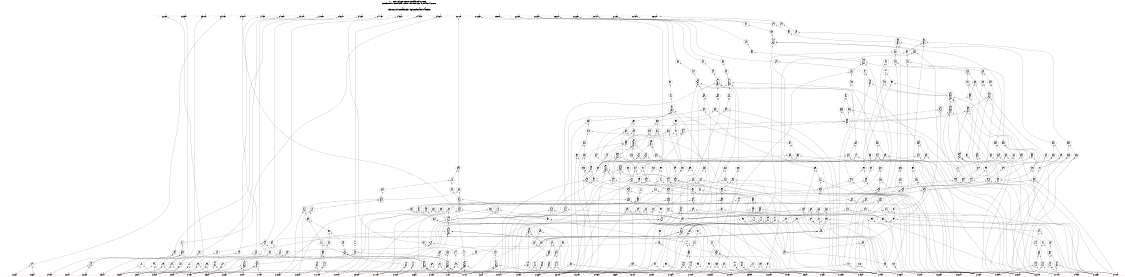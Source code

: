 # Network structure generated by ABC

digraph network {
size = "7.5,10";
center = true;
edge [dir = back];

{
  node [shape = plaintext];
  edge [style = invis];
  LevelTitle1 [label=""];
  LevelTitle2 [label=""];
  Level24 [label = ""];
  Level23 [label = ""];
  Level22 [label = ""];
  Level21 [label = ""];
  Level20 [label = ""];
  Level19 [label = ""];
  Level18 [label = ""];
  Level17 [label = ""];
  Level16 [label = ""];
  Level15 [label = ""];
  Level14 [label = ""];
  Level13 [label = ""];
  Level12 [label = ""];
  Level11 [label = ""];
  Level10 [label = ""];
  Level9 [label = ""];
  Level8 [label = ""];
  Level7 [label = ""];
  Level6 [label = ""];
  Level5 [label = ""];
  Level4 [label = ""];
  Level3 [label = ""];
  Level2 [label = ""];
  Level1 [label = ""];
  Level0 [label = ""];
  LevelTitle1 ->  LevelTitle2 ->  Level24 ->  Level23 ->  Level22 ->  Level21 ->  Level20 ->  Level19 ->  Level18 ->  Level17 ->  Level16 ->  Level15 ->  Level14 ->  Level13 ->  Level12 ->  Level11 ->  Level10 ->  Level9 ->  Level8 ->  Level7 ->  Level6 ->  Level5 ->  Level4 ->  Level3 ->  Level2 ->  Level1 ->  Level0;
}

{
  rank = same;
  LevelTitle1;
  title1 [shape=plaintext,
          fontsize=20,
          fontname = "Times-Roman",
          label="Network structure visualized by ABC\nBenchmark \"c880.blif\". Time was Thu Oct  8 20:46:04 2020. "
         ];
}

{
  rank = same;
  LevelTitle2;
  title2 [shape=plaintext,
          fontsize=18,
          fontname = "Times-Roman",
          label="The network contains 357 logic nodes and 0 latches.\n"
         ];
}

{
  rank = same;
  Level24;
  Node61 [label = "G388gat", shape = invtriangle, color = coral, fillcolor = coral];
  Node62 [label = "G389gat", shape = invtriangle, color = coral, fillcolor = coral];
  Node63 [label = "G390gat", shape = invtriangle, color = coral, fillcolor = coral];
  Node64 [label = "G391gat", shape = invtriangle, color = coral, fillcolor = coral];
  Node65 [label = "G418gat", shape = invtriangle, color = coral, fillcolor = coral];
  Node66 [label = "G419gat", shape = invtriangle, color = coral, fillcolor = coral];
  Node67 [label = "G420gat", shape = invtriangle, color = coral, fillcolor = coral];
  Node68 [label = "G421gat", shape = invtriangle, color = coral, fillcolor = coral];
  Node69 [label = "G422gat", shape = invtriangle, color = coral, fillcolor = coral];
  Node70 [label = "G423gat", shape = invtriangle, color = coral, fillcolor = coral];
  Node71 [label = "G446gat", shape = invtriangle, color = coral, fillcolor = coral];
  Node72 [label = "G447gat", shape = invtriangle, color = coral, fillcolor = coral];
  Node73 [label = "G448gat", shape = invtriangle, color = coral, fillcolor = coral];
  Node74 [label = "G449gat", shape = invtriangle, color = coral, fillcolor = coral];
  Node75 [label = "G450gat", shape = invtriangle, color = coral, fillcolor = coral];
  Node76 [label = "G767gat", shape = invtriangle, color = coral, fillcolor = coral];
  Node77 [label = "G768gat", shape = invtriangle, color = coral, fillcolor = coral];
  Node78 [label = "G850gat", shape = invtriangle, color = coral, fillcolor = coral];
  Node79 [label = "G863gat", shape = invtriangle, color = coral, fillcolor = coral];
  Node80 [label = "G864gat", shape = invtriangle, color = coral, fillcolor = coral];
  Node81 [label = "G865gat", shape = invtriangle, color = coral, fillcolor = coral];
  Node82 [label = "G866gat", shape = invtriangle, color = coral, fillcolor = coral];
  Node83 [label = "G874gat", shape = invtriangle, color = coral, fillcolor = coral];
  Node84 [label = "G878gat", shape = invtriangle, color = coral, fillcolor = coral];
  Node85 [label = "G879gat", shape = invtriangle, color = coral, fillcolor = coral];
  Node86 [label = "G880gat", shape = invtriangle, color = coral, fillcolor = coral];
}

{
  rank = same;
  Level23;
  Node441 [label = "441\n0 1", shape = ellipse];
  Node442 [label = "442\n0 1", shape = ellipse];
  Node443 [label = "443\n0 1", shape = ellipse];
}

{
  rank = same;
  Level22;
  Node438 [label = "438\n0 1", shape = ellipse];
  Node439 [label = "439\n0 1", shape = ellipse];
  Node440 [label = "440\n0 1", shape = ellipse];
}

{
  rank = same;
  Level21;
  Node434 [label = "434\n0-- 1\n-0- 1\n--0 1", shape = ellipse];
  Node435 [label = "435\n0-- 1\n-0- 1\n--0 1", shape = ellipse];
  Node436 [label = "436\n0-- 1\n-0- 1\n--0 1", shape = ellipse];
  Node437 [label = "437\n0 1", shape = ellipse];
}

{
  rank = same;
  Level20;
  Node430 [label = "430\n00 1", shape = ellipse];
  Node431 [label = "431\n00 1", shape = ellipse];
  Node432 [label = "432\n00 1", shape = ellipse];
  Node433 [label = "433\n0 1", shape = ellipse];
}

{
  rank = same;
  Level19;
  Node422 [label = "422\n11 1", shape = ellipse];
  Node423 [label = "423\n11 1", shape = ellipse];
  Node424 [label = "424\n11 1", shape = ellipse];
  Node425 [label = "425\n0-- 1\n-0- 1\n--0 1", shape = ellipse];
  Node426 [label = "426\n0 1", shape = ellipse];
  Node427 [label = "427\n0 1", shape = ellipse];
  Node428 [label = "428\n0 1", shape = ellipse];
  Node429 [label = "429\n0 1", shape = ellipse];
}

{
  rank = same;
  Level18;
  Node414 [label = "414\n00 1", shape = ellipse];
  Node415 [label = "415\n00 1", shape = ellipse];
  Node416 [label = "416\n00 1", shape = ellipse];
  Node417 [label = "417\n00 1", shape = ellipse];
  Node418 [label = "418\n0 1", shape = ellipse];
  Node419 [label = "419\n0 1", shape = ellipse];
  Node420 [label = "420\n0 1", shape = ellipse];
  Node421 [label = "421\n11 1", shape = ellipse];
}

{
  rank = same;
  Level17;
  Node402 [label = "402\n00 1", shape = ellipse];
  Node403 [label = "403\n11 1", shape = ellipse];
  Node404 [label = "404\n00 1", shape = ellipse];
  Node405 [label = "405\n11 1", shape = ellipse];
  Node406 [label = "406\n00 1", shape = ellipse];
  Node407 [label = "407\n11 1", shape = ellipse];
  Node408 [label = "408\n11 1", shape = ellipse];
  Node409 [label = "409\n0-- 1\n-0- 1\n--0 1", shape = ellipse];
  Node410 [label = "410\n0--- 1\n-0-- 1\n--0- 1\n---0 1", shape = ellipse];
  Node411 [label = "411\n0--- 1\n-0-- 1\n--0- 1\n---0 1", shape = ellipse];
  Node412 [label = "412\n0 1", shape = ellipse];
  Node413 [label = "413\n0- 1\n-0 1", shape = ellipse];
}

{
  rank = same;
  Level16;
  Node394 [label = "394\n0--- 1\n-0-- 1\n--0- 1\n---0 1", shape = ellipse];
  Node395 [label = "395\n0-- 1\n-0- 1\n--0 1", shape = ellipse];
  Node396 [label = "396\n0- 1\n-0 1", shape = ellipse];
  Node397 [label = "397\n00 1", shape = ellipse];
  Node398 [label = "398\n00 1", shape = ellipse];
  Node399 [label = "399\n00 1", shape = ellipse];
  Node400 [label = "400\n00 1", shape = ellipse];
  Node401 [label = "401\n0 1", shape = ellipse];
}

{
  rank = same;
  Level15;
  Node385 [label = "385\n00 1", shape = ellipse];
  Node386 [label = "386\n11 1", shape = ellipse];
  Node387 [label = "387\n11 1", shape = ellipse];
  Node388 [label = "388\n11 1", shape = ellipse];
  Node389 [label = "389\n11 1", shape = ellipse];
  Node390 [label = "390\n0--- 1\n-0-- 1\n--0- 1\n---0 1", shape = ellipse];
  Node391 [label = "391\n0- 1\n-0 1", shape = ellipse];
  Node392 [label = "392\n0-- 1\n-0- 1\n--0 1", shape = ellipse];
  Node393 [label = "393\n0--- 1\n-0-- 1\n--0- 1\n---0 1", shape = ellipse];
}

{
  rank = same;
  Level14;
  Node380 [label = "380\n0- 1\n-0 1", shape = ellipse];
  Node381 [label = "381\n00 1", shape = ellipse];
  Node382 [label = "382\n00 1", shape = ellipse];
  Node383 [label = "383\n00 1", shape = ellipse];
  Node384 [label = "384\n00 1", shape = ellipse];
}

{
  rank = same;
  Level13;
  Node372 [label = "372\n00 1", shape = ellipse];
  Node373 [label = "373\n11 1", shape = ellipse];
  Node374 [label = "374\n00 1", shape = ellipse];
  Node375 [label = "375\n11 1", shape = ellipse];
  Node376 [label = "376\n00 1", shape = ellipse];
  Node377 [label = "377\n11 1", shape = ellipse];
  Node378 [label = "378\n11 1", shape = ellipse];
  Node379 [label = "379\n0- 1\n-0 1", shape = ellipse];
}

{
  rank = same;
  Level12;
  Node360 [label = "360\n00 1", shape = ellipse];
  Node361 [label = "361\n00 1", shape = ellipse];
  Node362 [label = "362\n00 1", shape = ellipse];
  Node363 [label = "363\n00 1", shape = ellipse];
  Node364 [label = "364\n0--- 1\n-0-- 1\n--0- 1\n---0 1", shape = ellipse];
  Node365 [label = "365\n00 1", shape = ellipse];
  Node366 [label = "366\n0-- 1\n-0- 1\n--0 1", shape = ellipse];
  Node367 [label = "367\n00 1", shape = ellipse];
  Node368 [label = "368\n0- 1\n-0 1", shape = ellipse];
  Node369 [label = "369\n00 1", shape = ellipse];
  Node370 [label = "370\n00 1", shape = ellipse];
  Node371 [label = "371\n00 1", shape = ellipse];
}

{
  rank = same;
  Level11;
  Node328 [label = "328\n0 1", shape = ellipse];
  Node329 [label = "329\n11 1", shape = ellipse];
  Node330 [label = "330\n11 1", shape = ellipse];
  Node331 [label = "331\n0 1", shape = ellipse];
  Node332 [label = "332\n11 1", shape = ellipse];
  Node333 [label = "333\n11 1", shape = ellipse];
  Node334 [label = "334\n0 1", shape = ellipse];
  Node335 [label = "335\n11 1", shape = ellipse];
  Node336 [label = "336\n11 1", shape = ellipse];
  Node337 [label = "337\n0 1", shape = ellipse];
  Node338 [label = "338\n11 1", shape = ellipse];
  Node339 [label = "339\n11 1", shape = ellipse];
  Node340 [label = "340\n0 1", shape = ellipse];
  Node341 [label = "341\n11 1", shape = ellipse];
  Node342 [label = "342\n11 1", shape = ellipse];
  Node343 [label = "343\n0 1", shape = ellipse];
  Node344 [label = "344\n11 1", shape = ellipse];
  Node345 [label = "345\n11 1", shape = ellipse];
  Node346 [label = "346\n0 1", shape = ellipse];
  Node347 [label = "347\n11 1", shape = ellipse];
  Node348 [label = "348\n11 1", shape = ellipse];
  Node349 [label = "349\n0 1", shape = ellipse];
  Node350 [label = "350\n00 1", shape = ellipse];
  Node351 [label = "351\n11 1", shape = ellipse];
  Node352 [label = "352\n11 1", shape = ellipse];
  Node353 [label = "353\n11 1", shape = ellipse];
  Node354 [label = "354\n0- 1\n-0 1", shape = ellipse];
  Node355 [label = "355\n0- 1\n-0 1", shape = ellipse];
  Node356 [label = "356\n0-- 1\n-0- 1\n--0 1", shape = ellipse];
  Node357 [label = "357\n0- 1\n-0 1", shape = ellipse];
  Node358 [label = "358\n0- 1\n-0 1", shape = ellipse];
  Node359 [label = "359\n0-- 1\n-0- 1\n--0 1", shape = ellipse];
}

{
  rank = same;
  Level10;
  Node299 [label = "299\n00 1", shape = ellipse];
  Node300 [label = "300\n00 1", shape = ellipse];
  Node301 [label = "301\n0 1", shape = ellipse];
  Node302 [label = "302\n11 1", shape = ellipse];
  Node303 [label = "303\n00 1", shape = ellipse];
  Node304 [label = "304\n0 1", shape = ellipse];
  Node305 [label = "305\n11 1", shape = ellipse];
  Node306 [label = "306\n00 1", shape = ellipse];
  Node307 [label = "307\n0 1", shape = ellipse];
  Node308 [label = "308\n11 1", shape = ellipse];
  Node309 [label = "309\n00 1", shape = ellipse];
  Node310 [label = "310\n0 1", shape = ellipse];
  Node311 [label = "311\n11 1", shape = ellipse];
  Node312 [label = "312\n00 1", shape = ellipse];
  Node313 [label = "313\n0 1", shape = ellipse];
  Node314 [label = "314\n11 1", shape = ellipse];
  Node315 [label = "315\n00 1", shape = ellipse];
  Node316 [label = "316\n0 1", shape = ellipse];
  Node317 [label = "317\n11 1", shape = ellipse];
  Node318 [label = "318\n00 1", shape = ellipse];
  Node319 [label = "319\n0 1", shape = ellipse];
  Node320 [label = "320\n11 1", shape = ellipse];
  Node321 [label = "321\n00 1", shape = ellipse];
  Node322 [label = "322\n0 1", shape = ellipse];
  Node323 [label = "323\n11 1", shape = ellipse];
  Node324 [label = "324\n00 1", shape = ellipse];
  Node325 [label = "325\n0- 1\n-0 1", shape = ellipse];
  Node326 [label = "326\n0-- 1\n-0- 1\n--0 1", shape = ellipse];
  Node327 [label = "327\n0--- 1\n-0-- 1\n--0- 1\n---0 1", shape = ellipse];
}

{
  rank = same;
  Level9;
  Node273 [label = "273\n11 1", shape = ellipse];
  Node274 [label = "274\n11 1", shape = ellipse];
  Node275 [label = "275\n0- 1\n-0 1", shape = ellipse];
  Node276 [label = "276\n1- 1\n-1 1", shape = ellipse];
  Node277 [label = "277\n11 1", shape = ellipse];
  Node278 [label = "278\n0- 1\n-0 1", shape = ellipse];
  Node279 [label = "279\n1- 1\n-1 1", shape = ellipse];
  Node280 [label = "280\n11 1", shape = ellipse];
  Node281 [label = "281\n0- 1\n-0 1", shape = ellipse];
  Node282 [label = "282\n1- 1\n-1 1", shape = ellipse];
  Node283 [label = "283\n11 1", shape = ellipse];
  Node284 [label = "284\n0- 1\n-0 1", shape = ellipse];
  Node285 [label = "285\n1- 1\n-1 1", shape = ellipse];
  Node286 [label = "286\n11 1", shape = ellipse];
  Node287 [label = "287\n0- 1\n-0 1", shape = ellipse];
  Node288 [label = "288\n1- 1\n-1 1", shape = ellipse];
  Node289 [label = "289\n11 1", shape = ellipse];
  Node290 [label = "290\n0- 1\n-0 1", shape = ellipse];
  Node291 [label = "291\n1- 1\n-1 1", shape = ellipse];
  Node292 [label = "292\n11 1", shape = ellipse];
  Node293 [label = "293\n0- 1\n-0 1", shape = ellipse];
  Node294 [label = "294\n1- 1\n-1 1", shape = ellipse];
  Node295 [label = "295\n11 1", shape = ellipse];
  Node296 [label = "296\n0- 1\n-0 1", shape = ellipse];
  Node297 [label = "297\n1- 1\n-1 1", shape = ellipse];
  Node298 [label = "298\n11 1", shape = ellipse];
}

{
  rank = same;
  Level8;
  Node259 [label = "259\n0 1", shape = ellipse];
  Node260 [label = "260\n0 1", shape = ellipse];
  Node261 [label = "261\n11 1", shape = ellipse];
  Node262 [label = "262\n0- 1\n-0 1", shape = ellipse];
  Node263 [label = "263\n0- 1\n-0 1", shape = ellipse];
  Node264 [label = "264\n0- 1\n-0 1", shape = ellipse];
  Node265 [label = "265\n0- 1\n-0 1", shape = ellipse];
  Node266 [label = "266\n0- 1\n-0 1", shape = ellipse];
  Node267 [label = "267\n0- 1\n-0 1", shape = ellipse];
  Node268 [label = "268\n0- 1\n-0 1", shape = ellipse];
  Node269 [label = "269\n0- 1\n-0 1", shape = ellipse];
  Node270 [label = "270\n0 1", shape = ellipse];
  Node271 [label = "271\n0 1", shape = ellipse];
  Node272 [label = "272\n11 1", shape = ellipse];
}

{
  rank = same;
  Level7;
  Node247 [label = "247\n0- 1\n-0 1", shape = ellipse];
  Node248 [label = "248\n0- 1\n-0 1", shape = ellipse];
  Node249 [label = "249\n00 1", shape = ellipse];
  Node250 [label = "250\n00 1", shape = ellipse];
  Node251 [label = "251\n00 1", shape = ellipse];
  Node252 [label = "252\n00 1", shape = ellipse];
  Node253 [label = "253\n00 1", shape = ellipse];
  Node254 [label = "254\n00 1", shape = ellipse];
  Node255 [label = "255\n00 1", shape = ellipse];
  Node256 [label = "256\n00 1", shape = ellipse];
  Node257 [label = "257\n0- 1\n-0 1", shape = ellipse];
  Node258 [label = "258\n0- 1\n-0 1", shape = ellipse];
}

{
  rank = same;
  Level6;
  Node215 [label = "215\n0- 1\n-0 1", shape = ellipse];
  Node216 [label = "216\n1- 1\n-1 1", shape = ellipse];
  Node217 [label = "217\n0- 1\n-0 1", shape = ellipse];
  Node218 [label = "218\n1- 1\n-1 1", shape = ellipse];
  Node219 [label = "219\n11 1", shape = ellipse];
  Node220 [label = "220\n00 1", shape = ellipse];
  Node221 [label = "221\n11 1", shape = ellipse];
  Node222 [label = "222\n00 1", shape = ellipse];
  Node223 [label = "223\n11 1", shape = ellipse];
  Node224 [label = "224\n00 1", shape = ellipse];
  Node225 [label = "225\n11 1", shape = ellipse];
  Node226 [label = "226\n00 1", shape = ellipse];
  Node227 [label = "227\n11 1", shape = ellipse];
  Node228 [label = "228\n11 1", shape = ellipse];
  Node229 [label = "229\n11 1", shape = ellipse];
  Node230 [label = "230\n11 1", shape = ellipse];
  Node231 [label = "231\n11 1", shape = ellipse];
  Node232 [label = "232\n11 1", shape = ellipse];
  Node233 [label = "233\n11 1", shape = ellipse];
  Node234 [label = "234\n11 1", shape = ellipse];
  Node235 [label = "235\n0- 1\n-0 1", shape = ellipse];
  Node236 [label = "236\n1- 1\n-1 1", shape = ellipse];
  Node237 [label = "237\n0- 1\n-0 1", shape = ellipse];
  Node238 [label = "238\n1- 1\n-1 1", shape = ellipse];
  Node239 [label = "239\n11 1", shape = ellipse];
  Node240 [label = "240\n11 1", shape = ellipse];
  Node241 [label = "241\n11 1", shape = ellipse];
  Node242 [label = "242\n11 1", shape = ellipse];
  Node243 [label = "243\n11 1", shape = ellipse];
  Node244 [label = "244\n0- 1\n-0 1", shape = ellipse];
  Node245 [label = "245\n0- 1\n-0 1", shape = ellipse];
  Node246 [label = "246\n0- 1\n-0 1", shape = ellipse];
}

{
  rank = same;
  Level5;
  Node196 [label = "196\n0 1", shape = ellipse];
  Node197 [label = "197\n00 1", shape = ellipse];
  Node198 [label = "198\n00 1", shape = ellipse];
  Node199 [label = "199\n0- 1\n-0 1", shape = ellipse];
  Node200 [label = "200\n11 1", shape = ellipse];
  Node201 [label = "201\n11 1", shape = ellipse];
  Node202 [label = "202\n11 1", shape = ellipse];
  Node203 [label = "203\n11 1", shape = ellipse];
  Node204 [label = "204\n11 1", shape = ellipse];
  Node205 [label = "205\n11 1", shape = ellipse];
  Node206 [label = "206\n11 1", shape = ellipse];
  Node207 [label = "207\n11 1", shape = ellipse];
  Node208 [label = "208\n0- 1\n-0 1", shape = ellipse];
  Node209 [label = "209\n1- 1\n-1 1", shape = ellipse];
  Node210 [label = "210\n1- 1\n-1 1", shape = ellipse];
  Node211 [label = "211\n1- 1\n-1 1", shape = ellipse];
  Node212 [label = "212\n1- 1\n-1 1", shape = ellipse];
  Node213 [label = "213\n00 1", shape = ellipse];
  Node214 [label = "214\n00 1", shape = ellipse];
}

{
  rank = same;
  Level4;
  Node186 [label = "186\n0 1", shape = ellipse];
  Node187 [label = "187\n11 1", shape = ellipse];
  Node188 [label = "188\n11 1", shape = ellipse];
  Node189 [label = "189\n111 1", shape = ellipse];
  Node190 [label = "190\n111 1", shape = ellipse];
  Node191 [label = "191\n0-- 1\n-0- 1\n--0 1", shape = ellipse];
  Node192 [label = "192\n0--- 1\n-0-- 1\n--0- 1\n---0 1", shape = ellipse];
  Node193 [label = "193\n0-- 1\n-0- 1\n--0 1", shape = ellipse];
  Node194 [label = "194\n11 1", shape = ellipse];
  Node195 [label = "195\n11 1", shape = ellipse];
}

{
  rank = same;
  Level3;
  Node165 [label = "165\n1- 1\n-1 1", shape = ellipse];
  Node166 [label = "166\n0 1", shape = ellipse];
  Node167 [label = "167\n0 1", shape = ellipse];
  Node168 [label = "168\n11 1", shape = ellipse];
  Node169 [label = "169\n0 1", shape = ellipse];
  Node170 [label = "170\n0 1", shape = ellipse];
  Node171 [label = "171\n0 1", shape = ellipse];
  Node172 [label = "172\n0 1", shape = ellipse];
  Node173 [label = "173\n0 1", shape = ellipse];
  Node174 [label = "174\n11 1", shape = ellipse];
  Node175 [label = "175\n0 1", shape = ellipse];
  Node176 [label = "176\n0 1", shape = ellipse];
  Node177 [label = "177\n11 1", shape = ellipse];
  Node178 [label = "178\n0- 1\n-0 1", shape = ellipse];
  Node179 [label = "179\n0 1", shape = ellipse];
  Node180 [label = "180\n0 1", shape = ellipse];
  Node181 [label = "181\n11 1", shape = ellipse];
  Node182 [label = "182\n0 1", shape = ellipse];
  Node183 [label = "183\n0 1", shape = ellipse];
  Node184 [label = "184\n11 1", shape = ellipse];
  Node185 [label = "185\n11 1", shape = ellipse];
}

{
  rank = same;
  Level2;
  Node140 [label = "140\n0 1", shape = ellipse];
  Node141 [label = "141\n0 1", shape = ellipse];
  Node142 [label = "142\n1- 1\n-1 1", shape = ellipse];
  Node143 [label = "143\n0 1", shape = ellipse];
  Node144 [label = "144\n0 1", shape = ellipse];
  Node145 [label = "145\n0 1", shape = ellipse];
  Node146 [label = "146\n00 1", shape = ellipse];
  Node147 [label = "147\n1- 1\n-1 1", shape = ellipse];
  Node148 [label = "148\n1- 1\n-1 1", shape = ellipse];
  Node149 [label = "149\n0 1", shape = ellipse];
  Node150 [label = "150\n0 1", shape = ellipse];
  Node151 [label = "151\n0 1", shape = ellipse];
  Node152 [label = "152\n0 1", shape = ellipse];
  Node153 [label = "153\n0- 1\n-0 1", shape = ellipse];
  Node154 [label = "154\n11 1", shape = ellipse];
  Node155 [label = "155\n0- 1\n-0 1", shape = ellipse];
  Node156 [label = "156\n0- 1\n-0 1", shape = ellipse];
  Node157 [label = "157\n0- 1\n-0 1", shape = ellipse];
  Node158 [label = "158\n0- 1\n-0 1", shape = ellipse];
  Node159 [label = "159\n0 1", shape = ellipse];
  Node160 [label = "160\n00 1", shape = ellipse];
  Node161 [label = "161\n0- 1\n-0 1", shape = ellipse];
  Node162 [label = "162\n0- 1\n-0 1", shape = ellipse];
  Node163 [label = "163\n0- 1\n-0 1", shape = ellipse];
  Node164 [label = "164\n0- 1\n-0 1", shape = ellipse];
}

{
  rank = same;
  Level1;
  Node87 [label = "87\n0--- 1\n-0-- 1\n--0- 1\n---0 1", shape = ellipse];
  Node88 [label = "88\n0--- 1\n-0-- 1\n--0- 1\n---0 1", shape = ellipse];
  Node89 [label = "89\n111 1", shape = ellipse];
  Node90 [label = "90\n111 1", shape = ellipse];
  Node91 [label = "91\n0--- 1\n-0-- 1\n--0- 1\n---0 1", shape = ellipse];
  Node92 [label = "92\n0--- 1\n-0-- 1\n--0- 1\n---0 1", shape = ellipse];
  Node93 [label = "93\n0--- 1\n-0-- 1\n--0- 1\n---0 1", shape = ellipse];
  Node94 [label = "94\n0- 1\n-0 1", shape = ellipse];
  Node95 [label = "95\n0-- 1\n-0- 1\n--0 1", shape = ellipse];
  Node96 [label = "96\n111 1", shape = ellipse];
  Node97 [label = "97\n111 1", shape = ellipse];
  Node98 [label = "98\n111 1", shape = ellipse];
  Node99 [label = "99\n111 1", shape = ellipse];
  Node100 [label = "100\n111 1", shape = ellipse];
  Node101 [label = "101\n111 1", shape = ellipse];
  Node102 [label = "102\n111 1", shape = ellipse];
  Node103 [label = "103\n111 1", shape = ellipse];
  Node104 [label = "104\n11 1", shape = ellipse];
  Node105 [label = "105\n1- 1\n-1 1", shape = ellipse];
  Node106 [label = "106\n0- 1\n-0 1", shape = ellipse];
  Node107 [label = "107\n1- 1\n-1 1", shape = ellipse];
  Node108 [label = "108\n0- 1\n-0 1", shape = ellipse];
  Node109 [label = "109\n1- 1\n-1 1", shape = ellipse];
  Node110 [label = "110\n0- 1\n-0 1", shape = ellipse];
  Node111 [label = "111\n1- 1\n-1 1", shape = ellipse];
  Node112 [label = "112\n0- 1\n-0 1", shape = ellipse];
  Node113 [label = "113\n1- 1\n-1 1", shape = ellipse];
  Node114 [label = "114\n11 1", shape = ellipse];
  Node115 [label = "115\n0 1", shape = ellipse];
  Node116 [label = "116\n11 1", shape = ellipse];
  Node117 [label = "117\n11 1", shape = ellipse];
  Node118 [label = "118\n11 1", shape = ellipse];
  Node119 [label = "119\n0- 1\n-0 1", shape = ellipse];
  Node120 [label = "120\n00 1", shape = ellipse];
  Node121 [label = "121\n11 1", shape = ellipse];
  Node122 [label = "122\n0- 1\n-0 1", shape = ellipse];
  Node123 [label = "123\n1- 1\n-1 1", shape = ellipse];
  Node124 [label = "124\n0- 1\n-0 1", shape = ellipse];
  Node125 [label = "125\n1- 1\n-1 1", shape = ellipse];
  Node126 [label = "126\n0- 1\n-0 1", shape = ellipse];
  Node127 [label = "127\n1- 1\n-1 1", shape = ellipse];
  Node128 [label = "128\n0- 1\n-0 1", shape = ellipse];
  Node129 [label = "129\n1- 1\n-1 1", shape = ellipse];
  Node130 [label = "130\n11 1", shape = ellipse];
  Node131 [label = "131\n11 1", shape = ellipse];
  Node132 [label = "132\n11 1", shape = ellipse];
  Node133 [label = "133\n11 1", shape = ellipse];
  Node134 [label = "134\n11 1", shape = ellipse];
  Node135 [label = "135\n11 1", shape = ellipse];
  Node136 [label = "136\n11 1", shape = ellipse];
  Node137 [label = "137\n11 1", shape = ellipse];
  Node138 [label = "138\n11 1", shape = ellipse];
  Node139 [label = "139\n11 1", shape = ellipse];
}

{
  rank = same;
  Level0;
  Node1 [label = "G1gat", shape = triangle, color = coral, fillcolor = coral];
  Node2 [label = "G8gat", shape = triangle, color = coral, fillcolor = coral];
  Node3 [label = "G13gat", shape = triangle, color = coral, fillcolor = coral];
  Node4 [label = "G17gat", shape = triangle, color = coral, fillcolor = coral];
  Node5 [label = "G26gat", shape = triangle, color = coral, fillcolor = coral];
  Node6 [label = "G29gat", shape = triangle, color = coral, fillcolor = coral];
  Node7 [label = "G36gat", shape = triangle, color = coral, fillcolor = coral];
  Node8 [label = "G42gat", shape = triangle, color = coral, fillcolor = coral];
  Node9 [label = "G51gat", shape = triangle, color = coral, fillcolor = coral];
  Node10 [label = "G55gat", shape = triangle, color = coral, fillcolor = coral];
  Node11 [label = "G59gat", shape = triangle, color = coral, fillcolor = coral];
  Node12 [label = "G68gat", shape = triangle, color = coral, fillcolor = coral];
  Node13 [label = "G72gat", shape = triangle, color = coral, fillcolor = coral];
  Node14 [label = "G73gat", shape = triangle, color = coral, fillcolor = coral];
  Node15 [label = "G74gat", shape = triangle, color = coral, fillcolor = coral];
  Node16 [label = "G75gat", shape = triangle, color = coral, fillcolor = coral];
  Node17 [label = "G80gat", shape = triangle, color = coral, fillcolor = coral];
  Node18 [label = "G85gat", shape = triangle, color = coral, fillcolor = coral];
  Node19 [label = "G86gat", shape = triangle, color = coral, fillcolor = coral];
  Node20 [label = "G87gat", shape = triangle, color = coral, fillcolor = coral];
  Node21 [label = "G88gat", shape = triangle, color = coral, fillcolor = coral];
  Node22 [label = "G89gat", shape = triangle, color = coral, fillcolor = coral];
  Node23 [label = "G90gat", shape = triangle, color = coral, fillcolor = coral];
  Node24 [label = "G91gat", shape = triangle, color = coral, fillcolor = coral];
  Node25 [label = "G96gat", shape = triangle, color = coral, fillcolor = coral];
  Node26 [label = "G101gat", shape = triangle, color = coral, fillcolor = coral];
  Node27 [label = "G106gat", shape = triangle, color = coral, fillcolor = coral];
  Node28 [label = "G111gat", shape = triangle, color = coral, fillcolor = coral];
  Node29 [label = "G116gat", shape = triangle, color = coral, fillcolor = coral];
  Node30 [label = "G121gat", shape = triangle, color = coral, fillcolor = coral];
  Node31 [label = "G126gat", shape = triangle, color = coral, fillcolor = coral];
  Node32 [label = "G130gat", shape = triangle, color = coral, fillcolor = coral];
  Node33 [label = "G135gat", shape = triangle, color = coral, fillcolor = coral];
  Node34 [label = "G138gat", shape = triangle, color = coral, fillcolor = coral];
  Node35 [label = "G143gat", shape = triangle, color = coral, fillcolor = coral];
  Node36 [label = "G146gat", shape = triangle, color = coral, fillcolor = coral];
  Node37 [label = "G149gat", shape = triangle, color = coral, fillcolor = coral];
  Node38 [label = "G152gat", shape = triangle, color = coral, fillcolor = coral];
  Node39 [label = "G153gat", shape = triangle, color = coral, fillcolor = coral];
  Node40 [label = "G156gat", shape = triangle, color = coral, fillcolor = coral];
  Node41 [label = "G159gat", shape = triangle, color = coral, fillcolor = coral];
  Node42 [label = "G165gat", shape = triangle, color = coral, fillcolor = coral];
  Node43 [label = "G171gat", shape = triangle, color = coral, fillcolor = coral];
  Node44 [label = "G177gat", shape = triangle, color = coral, fillcolor = coral];
  Node45 [label = "G183gat", shape = triangle, color = coral, fillcolor = coral];
  Node46 [label = "G189gat", shape = triangle, color = coral, fillcolor = coral];
  Node47 [label = "G195gat", shape = triangle, color = coral, fillcolor = coral];
  Node48 [label = "G201gat", shape = triangle, color = coral, fillcolor = coral];
  Node49 [label = "G207gat", shape = triangle, color = coral, fillcolor = coral];
  Node50 [label = "G210gat", shape = triangle, color = coral, fillcolor = coral];
  Node51 [label = "G219gat", shape = triangle, color = coral, fillcolor = coral];
  Node52 [label = "G228gat", shape = triangle, color = coral, fillcolor = coral];
  Node53 [label = "G237gat", shape = triangle, color = coral, fillcolor = coral];
  Node54 [label = "G246gat", shape = triangle, color = coral, fillcolor = coral];
  Node55 [label = "G255gat", shape = triangle, color = coral, fillcolor = coral];
  Node56 [label = "G259gat", shape = triangle, color = coral, fillcolor = coral];
  Node57 [label = "G260gat", shape = triangle, color = coral, fillcolor = coral];
  Node58 [label = "G261gat", shape = triangle, color = coral, fillcolor = coral];
  Node59 [label = "G267gat", shape = triangle, color = coral, fillcolor = coral];
  Node60 [label = "G268gat", shape = triangle, color = coral, fillcolor = coral];
}

title1 -> title2 [style = invis];
title2 -> Node61 [style = invis];
title2 -> Node62 [style = invis];
title2 -> Node63 [style = invis];
title2 -> Node64 [style = invis];
title2 -> Node65 [style = invis];
title2 -> Node66 [style = invis];
title2 -> Node67 [style = invis];
title2 -> Node68 [style = invis];
title2 -> Node69 [style = invis];
title2 -> Node70 [style = invis];
title2 -> Node71 [style = invis];
title2 -> Node72 [style = invis];
title2 -> Node73 [style = invis];
title2 -> Node74 [style = invis];
title2 -> Node75 [style = invis];
title2 -> Node76 [style = invis];
title2 -> Node77 [style = invis];
title2 -> Node78 [style = invis];
title2 -> Node79 [style = invis];
title2 -> Node80 [style = invis];
title2 -> Node81 [style = invis];
title2 -> Node82 [style = invis];
title2 -> Node83 [style = invis];
title2 -> Node84 [style = invis];
title2 -> Node85 [style = invis];
title2 -> Node86 [style = invis];
Node61 -> Node62 [style = invis];
Node62 -> Node63 [style = invis];
Node63 -> Node64 [style = invis];
Node64 -> Node65 [style = invis];
Node65 -> Node66 [style = invis];
Node66 -> Node67 [style = invis];
Node67 -> Node68 [style = invis];
Node68 -> Node69 [style = invis];
Node69 -> Node70 [style = invis];
Node70 -> Node71 [style = invis];
Node71 -> Node72 [style = invis];
Node72 -> Node73 [style = invis];
Node73 -> Node74 [style = invis];
Node74 -> Node75 [style = invis];
Node75 -> Node76 [style = invis];
Node76 -> Node77 [style = invis];
Node77 -> Node78 [style = invis];
Node78 -> Node79 [style = invis];
Node79 -> Node80 [style = invis];
Node80 -> Node81 [style = invis];
Node81 -> Node82 [style = invis];
Node82 -> Node83 [style = invis];
Node83 -> Node84 [style = invis];
Node84 -> Node85 [style = invis];
Node85 -> Node86 [style = invis];
Node61 -> Node97 [style = solid];
Node62 -> Node98 [style = solid];
Node63 -> Node99 [style = solid];
Node64 -> Node104 [style = solid];
Node65 -> Node140 [style = solid];
Node66 -> Node142 [style = solid];
Node67 -> Node149 [style = solid];
Node68 -> Node151 [style = solid];
Node69 -> Node152 [style = solid];
Node70 -> Node154 [style = solid];
Node71 -> Node165 [style = solid];
Node72 -> Node167 [style = solid];
Node73 -> Node169 [style = solid];
Node74 -> Node170 [style = solid];
Node75 -> Node171 [style = solid];
Node76 -> Node299 [style = solid];
Node77 -> Node300 [style = solid];
Node78 -> Node412 [style = solid];
Node79 -> Node426 [style = solid];
Node80 -> Node427 [style = solid];
Node81 -> Node428 [style = solid];
Node82 -> Node429 [style = solid];
Node83 -> Node437 [style = solid];
Node84 -> Node441 [style = solid];
Node85 -> Node442 [style = solid];
Node86 -> Node443 [style = solid];
Node87 -> Node1 [style = solid];
Node87 -> Node2 [style = solid];
Node87 -> Node3 [style = solid];
Node87 -> Node4 [style = solid];
Node88 -> Node1 [style = solid];
Node88 -> Node5 [style = solid];
Node88 -> Node3 [style = solid];
Node88 -> Node4 [style = solid];
Node89 -> Node6 [style = solid];
Node89 -> Node7 [style = solid];
Node89 -> Node8 [style = solid];
Node90 -> Node1 [style = solid];
Node90 -> Node5 [style = solid];
Node90 -> Node9 [style = solid];
Node91 -> Node1 [style = solid];
Node91 -> Node2 [style = solid];
Node91 -> Node9 [style = solid];
Node91 -> Node4 [style = solid];
Node92 -> Node1 [style = solid];
Node92 -> Node2 [style = solid];
Node92 -> Node3 [style = solid];
Node92 -> Node10 [style = solid];
Node93 -> Node11 [style = solid];
Node93 -> Node8 [style = solid];
Node93 -> Node12 [style = solid];
Node93 -> Node13 [style = solid];
Node94 -> Node6 [style = solid];
Node94 -> Node12 [style = solid];
Node95 -> Node11 [style = solid];
Node95 -> Node12 [style = solid];
Node95 -> Node15 [style = solid];
Node96 -> Node6 [style = solid];
Node96 -> Node16 [style = solid];
Node96 -> Node17 [style = solid];
Node97 -> Node6 [style = solid];
Node97 -> Node16 [style = solid];
Node97 -> Node8 [style = solid];
Node98 -> Node6 [style = solid];
Node98 -> Node7 [style = solid];
Node98 -> Node17 [style = solid];
Node99 -> Node6 [style = solid];
Node99 -> Node7 [style = solid];
Node99 -> Node8 [style = solid];
Node100 -> Node11 [style = solid];
Node100 -> Node16 [style = solid];
Node100 -> Node17 [style = solid];
Node101 -> Node11 [style = solid];
Node101 -> Node16 [style = solid];
Node101 -> Node8 [style = solid];
Node102 -> Node11 [style = solid];
Node102 -> Node7 [style = solid];
Node102 -> Node17 [style = solid];
Node103 -> Node11 [style = solid];
Node103 -> Node7 [style = solid];
Node103 -> Node8 [style = solid];
Node104 -> Node18 [style = solid];
Node104 -> Node19 [style = solid];
Node105 -> Node20 [style = solid];
Node105 -> Node21 [style = solid];
Node106 -> Node24 [style = solid];
Node106 -> Node25 [style = solid];
Node107 -> Node24 [style = solid];
Node107 -> Node25 [style = solid];
Node108 -> Node26 [style = solid];
Node108 -> Node27 [style = solid];
Node109 -> Node26 [style = solid];
Node109 -> Node27 [style = solid];
Node110 -> Node28 [style = solid];
Node110 -> Node29 [style = solid];
Node111 -> Node28 [style = solid];
Node111 -> Node29 [style = solid];
Node112 -> Node30 [style = solid];
Node112 -> Node31 [style = solid];
Node113 -> Node30 [style = solid];
Node113 -> Node31 [style = solid];
Node114 -> Node2 [style = solid];
Node114 -> Node34 [style = solid];
Node115 -> Node60 [style = solid];
Node116 -> Node9 [style = solid];
Node116 -> Node34 [style = solid];
Node117 -> Node4 [style = solid];
Node117 -> Node34 [style = solid];
Node118 -> Node38 [style = solid];
Node118 -> Node34 [style = solid];
Node119 -> Node11 [style = solid];
Node119 -> Node40 [style = solid];
Node120 -> Node4 [style = solid];
Node120 -> Node8 [style = solid];
Node121 -> Node4 [style = solid];
Node121 -> Node8 [style = solid];
Node122 -> Node41 [style = solid];
Node122 -> Node42 [style = solid];
Node123 -> Node41 [style = solid];
Node123 -> Node42 [style = solid];
Node124 -> Node43 [style = solid];
Node124 -> Node44 [style = solid];
Node125 -> Node43 [style = solid];
Node125 -> Node44 [style = solid];
Node126 -> Node45 [style = solid];
Node126 -> Node46 [style = solid];
Node127 -> Node45 [style = solid];
Node127 -> Node46 [style = solid];
Node128 -> Node47 [style = solid];
Node128 -> Node48 [style = solid];
Node129 -> Node47 [style = solid];
Node129 -> Node48 [style = solid];
Node130 -> Node50 [style = solid];
Node130 -> Node24 [style = solid];
Node131 -> Node50 [style = solid];
Node131 -> Node25 [style = solid];
Node132 -> Node50 [style = solid];
Node132 -> Node26 [style = solid];
Node133 -> Node50 [style = solid];
Node133 -> Node27 [style = solid];
Node134 -> Node50 [style = solid];
Node134 -> Node28 [style = solid];
Node135 -> Node55 [style = solid];
Node135 -> Node56 [style = solid];
Node136 -> Node50 [style = solid];
Node136 -> Node29 [style = solid];
Node137 -> Node55 [style = solid];
Node137 -> Node57 [style = solid];
Node138 -> Node50 [style = solid];
Node138 -> Node30 [style = solid];
Node139 -> Node55 [style = solid];
Node139 -> Node59 [style = solid];
Node140 -> Node87 [style = solid];
Node141 -> Node89 [style = solid];
Node142 -> Node88 [style = solid];
Node142 -> Node89 [style = solid];
Node143 -> Node90 [style = solid];
Node144 -> Node90 [style = solid];
Node145 -> Node91 [style = solid];
Node146 -> Node92 [style = solid];
Node146 -> Node93 [style = solid];
Node147 -> Node92 [style = solid];
Node147 -> Node94 [style = solid];
Node148 -> Node92 [style = solid];
Node148 -> Node95 [style = solid];
Node149 -> Node100 [style = solid];
Node150 -> Node101 [style = solid];
Node151 -> Node102 [style = solid];
Node152 -> Node103 [style = solid];
Node153 -> Node22 [style = solid];
Node153 -> Node105 [style = solid];
Node154 -> Node23 [style = solid];
Node154 -> Node105 [style = solid];
Node155 -> Node106 [style = solid];
Node155 -> Node107 [style = solid];
Node156 -> Node108 [style = solid];
Node156 -> Node109 [style = solid];
Node157 -> Node110 [style = solid];
Node157 -> Node111 [style = solid];
Node158 -> Node112 [style = solid];
Node158 -> Node113 [style = solid];
Node159 -> Node115 [style = solid];
Node160 -> Node120 [style = solid];
Node160 -> Node121 [style = solid];
Node161 -> Node122 [style = solid];
Node161 -> Node123 [style = solid];
Node162 -> Node124 [style = solid];
Node162 -> Node125 [style = solid];
Node163 -> Node126 [style = solid];
Node163 -> Node127 [style = solid];
Node164 -> Node128 [style = solid];
Node164 -> Node129 [style = solid];
Node165 -> Node88 [style = solid];
Node165 -> Node141 [style = solid];
Node166 -> Node143 [style = solid];
Node167 -> Node144 [style = solid];
Node168 -> Node146 [style = solid];
Node168 -> Node14 [style = solid];
Node169 -> Node147 [style = solid];
Node170 -> Node148 [style = solid];
Node171 -> Node153 [style = solid];
Node172 -> Node155 [style = solid];
Node173 -> Node156 [style = solid];
Node174 -> Node155 [style = solid];
Node174 -> Node156 [style = solid];
Node175 -> Node157 [style = solid];
Node176 -> Node158 [style = solid];
Node177 -> Node157 [style = solid];
Node177 -> Node158 [style = solid];
Node178 -> Node145 [style = solid];
Node178 -> Node150 [style = solid];
Node179 -> Node161 [style = solid];
Node180 -> Node162 [style = solid];
Node181 -> Node161 [style = solid];
Node181 -> Node162 [style = solid];
Node182 -> Node163 [style = solid];
Node183 -> Node164 [style = solid];
Node184 -> Node163 [style = solid];
Node184 -> Node164 [style = solid];
Node185 -> Node50 [style = solid];
Node185 -> Node159 [style = solid];
Node186 -> Node168 [style = solid];
Node187 -> Node172 [style = solid];
Node187 -> Node173 [style = solid];
Node188 -> Node175 [style = solid];
Node188 -> Node176 [style = solid];
Node189 -> Node119 [style = solid];
Node189 -> Node166 [style = solid];
Node189 -> Node10 [style = solid];
Node190 -> Node166 [style = solid];
Node190 -> Node4 [style = solid];
Node190 -> Node96 [style = solid];
Node191 -> Node166 [style = solid];
Node191 -> Node96 [style = solid];
Node191 -> Node10 [style = solid];
Node192 -> Node160 [style = solid];
Node192 -> Node11 [style = solid];
Node192 -> Node40 [style = solid];
Node192 -> Node166 [style = solid];
Node193 -> Node166 [style = solid];
Node193 -> Node119 [style = solid];
Node193 -> Node4 [style = solid];
Node194 -> Node179 [style = solid];
Node194 -> Node180 [style = solid];
Node195 -> Node182 [style = solid];
Node195 -> Node183 [style = solid];
Node196 -> Node186 [style = solid];
Node197 -> Node174 [style = solid];
Node197 -> Node187 [style = solid];
Node198 -> Node177 [style = solid];
Node198 -> Node188 [style = solid];
Node199 -> Node192 [style = solid];
Node199 -> Node178 [style = solid];
Node200 -> Node35 [style = solid];
Node200 -> Node189 [style = solid];
Node201 -> Node115 [style = solid];
Node201 -> Node190 [style = solid];
Node202 -> Node36 [style = solid];
Node202 -> Node189 [style = solid];
Node203 -> Node115 [style = solid];
Node203 -> Node190 [style = solid];
Node204 -> Node37 [style = solid];
Node204 -> Node189 [style = solid];
Node205 -> Node115 [style = solid];
Node205 -> Node190 [style = solid];
Node206 -> Node39 [style = solid];
Node206 -> Node189 [style = solid];
Node207 -> Node115 [style = solid];
Node207 -> Node190 [style = solid];
Node208 -> Node193 [style = solid];
Node208 -> Node1 [style = solid];
Node209 -> Node159 [style = solid];
Node209 -> Node191 [style = solid];
Node210 -> Node159 [style = solid];
Node210 -> Node191 [style = solid];
Node211 -> Node159 [style = solid];
Node211 -> Node191 [style = solid];
Node212 -> Node159 [style = solid];
Node212 -> Node191 [style = solid];
Node213 -> Node181 [style = solid];
Node213 -> Node194 [style = solid];
Node214 -> Node184 [style = solid];
Node214 -> Node195 [style = solid];
Node215 -> Node32 [style = solid];
Node215 -> Node197 [style = solid];
Node216 -> Node32 [style = solid];
Node216 -> Node197 [style = solid];
Node217 -> Node198 [style = solid];
Node217 -> Node33 [style = solid];
Node218 -> Node198 [style = solid];
Node218 -> Node33 [style = solid];
Node219 -> Node24 [style = solid];
Node219 -> Node199 [style = solid];
Node220 -> Node200 [style = solid];
Node220 -> Node201 [style = solid];
Node221 -> Node25 [style = solid];
Node221 -> Node199 [style = solid];
Node222 -> Node202 [style = solid];
Node222 -> Node203 [style = solid];
Node223 -> Node26 [style = solid];
Node223 -> Node199 [style = solid];
Node224 -> Node204 [style = solid];
Node224 -> Node205 [style = solid];
Node225 -> Node27 [style = solid];
Node225 -> Node199 [style = solid];
Node226 -> Node206 [style = solid];
Node226 -> Node207 [style = solid];
Node227 -> Node35 [style = solid];
Node227 -> Node208 [style = solid];
Node228 -> Node28 [style = solid];
Node228 -> Node199 [style = solid];
Node229 -> Node36 [style = solid];
Node229 -> Node208 [style = solid];
Node230 -> Node29 [style = solid];
Node230 -> Node199 [style = solid];
Node231 -> Node37 [style = solid];
Node231 -> Node208 [style = solid];
Node232 -> Node30 [style = solid];
Node232 -> Node199 [style = solid];
Node233 -> Node39 [style = solid];
Node233 -> Node208 [style = solid];
Node234 -> Node31 [style = solid];
Node234 -> Node199 [style = solid];
Node235 -> Node32 [style = solid];
Node235 -> Node213 [style = solid];
Node236 -> Node32 [style = solid];
Node236 -> Node213 [style = solid];
Node237 -> Node214 [style = solid];
Node237 -> Node49 [style = solid];
Node238 -> Node214 [style = solid];
Node238 -> Node49 [style = solid];
Node239 -> Node196 [style = solid];
Node239 -> Node41 [style = solid];
Node240 -> Node196 [style = solid];
Node240 -> Node42 [style = solid];
Node241 -> Node196 [style = solid];
Node241 -> Node43 [style = solid];
Node242 -> Node196 [style = solid];
Node242 -> Node44 [style = solid];
Node243 -> Node196 [style = solid];
Node243 -> Node45 [style = solid];
Node244 -> Node196 [style = solid];
Node244 -> Node46 [style = solid];
Node245 -> Node196 [style = solid];
Node245 -> Node47 [style = solid];
Node246 -> Node196 [style = solid];
Node246 -> Node48 [style = solid];
Node247 -> Node215 [style = solid];
Node247 -> Node216 [style = solid];
Node248 -> Node217 [style = solid];
Node248 -> Node218 [style = solid];
Node249 -> Node114 [style = solid];
Node249 -> Node219 [style = solid];
Node250 -> Node116 [style = solid];
Node250 -> Node221 [style = solid];
Node251 -> Node117 [style = solid];
Node251 -> Node223 [style = solid];
Node252 -> Node118 [style = solid];
Node252 -> Node225 [style = solid];
Node253 -> Node227 [style = solid];
Node253 -> Node228 [style = solid];
Node254 -> Node229 [style = solid];
Node254 -> Node230 [style = solid];
Node255 -> Node231 [style = solid];
Node255 -> Node232 [style = solid];
Node256 -> Node233 [style = solid];
Node256 -> Node234 [style = solid];
Node257 -> Node235 [style = solid];
Node257 -> Node236 [style = solid];
Node258 -> Node237 [style = solid];
Node258 -> Node238 [style = solid];
Node259 -> Node247 [style = solid];
Node260 -> Node248 [style = solid];
Node261 -> Node247 [style = solid];
Node261 -> Node248 [style = solid];
Node262 -> Node249 [style = solid];
Node262 -> Node220 [style = solid];
Node263 -> Node250 [style = solid];
Node263 -> Node222 [style = solid];
Node264 -> Node251 [style = solid];
Node264 -> Node224 [style = solid];
Node265 -> Node252 [style = solid];
Node265 -> Node226 [style = solid];
Node266 -> Node209 [style = solid];
Node266 -> Node253 [style = solid];
Node267 -> Node210 [style = solid];
Node267 -> Node254 [style = solid];
Node268 -> Node211 [style = solid];
Node268 -> Node255 [style = solid];
Node269 -> Node212 [style = solid];
Node269 -> Node256 [style = solid];
Node270 -> Node257 [style = solid];
Node271 -> Node258 [style = solid];
Node272 -> Node257 [style = solid];
Node272 -> Node258 [style = solid];
Node273 -> Node259 [style = solid];
Node273 -> Node260 [style = solid];
Node274 -> Node270 [style = solid];
Node274 -> Node271 [style = solid];
Node275 -> Node262 [style = solid];
Node275 -> Node41 [style = solid];
Node276 -> Node262 [style = solid];
Node276 -> Node41 [style = solid];
Node277 -> Node54 [style = solid];
Node277 -> Node262 [style = solid];
Node278 -> Node263 [style = solid];
Node278 -> Node42 [style = solid];
Node279 -> Node263 [style = solid];
Node279 -> Node42 [style = solid];
Node280 -> Node54 [style = solid];
Node280 -> Node263 [style = solid];
Node281 -> Node264 [style = solid];
Node281 -> Node43 [style = solid];
Node282 -> Node264 [style = solid];
Node282 -> Node43 [style = solid];
Node283 -> Node54 [style = solid];
Node283 -> Node264 [style = solid];
Node284 -> Node265 [style = solid];
Node284 -> Node44 [style = solid];
Node285 -> Node265 [style = solid];
Node285 -> Node44 [style = solid];
Node286 -> Node54 [style = solid];
Node286 -> Node265 [style = solid];
Node287 -> Node266 [style = solid];
Node287 -> Node45 [style = solid];
Node288 -> Node266 [style = solid];
Node288 -> Node45 [style = solid];
Node289 -> Node54 [style = solid];
Node289 -> Node266 [style = solid];
Node290 -> Node267 [style = solid];
Node290 -> Node46 [style = solid];
Node291 -> Node267 [style = solid];
Node291 -> Node46 [style = solid];
Node292 -> Node54 [style = solid];
Node292 -> Node267 [style = solid];
Node293 -> Node268 [style = solid];
Node293 -> Node47 [style = solid];
Node294 -> Node268 [style = solid];
Node294 -> Node47 [style = solid];
Node295 -> Node54 [style = solid];
Node295 -> Node268 [style = solid];
Node296 -> Node269 [style = solid];
Node296 -> Node48 [style = solid];
Node297 -> Node269 [style = solid];
Node297 -> Node48 [style = solid];
Node298 -> Node54 [style = solid];
Node298 -> Node269 [style = solid];
Node299 -> Node261 [style = solid];
Node299 -> Node273 [style = solid];
Node300 -> Node272 [style = solid];
Node300 -> Node274 [style = solid];
Node301 -> Node275 [style = solid];
Node302 -> Node276 [style = solid];
Node302 -> Node275 [style = solid];
Node303 -> Node277 [style = solid];
Node303 -> Node239 [style = solid];
Node304 -> Node278 [style = solid];
Node305 -> Node279 [style = solid];
Node305 -> Node278 [style = solid];
Node306 -> Node280 [style = solid];
Node306 -> Node240 [style = solid];
Node307 -> Node281 [style = solid];
Node308 -> Node282 [style = solid];
Node308 -> Node281 [style = solid];
Node309 -> Node283 [style = solid];
Node309 -> Node241 [style = solid];
Node310 -> Node284 [style = solid];
Node311 -> Node285 [style = solid];
Node311 -> Node284 [style = solid];
Node312 -> Node286 [style = solid];
Node312 -> Node242 [style = solid];
Node313 -> Node287 [style = solid];
Node314 -> Node288 [style = solid];
Node314 -> Node287 [style = solid];
Node315 -> Node289 [style = solid];
Node315 -> Node243 [style = solid];
Node316 -> Node290 [style = solid];
Node317 -> Node291 [style = solid];
Node317 -> Node290 [style = solid];
Node318 -> Node135 [style = solid];
Node318 -> Node292 [style = solid];
Node319 -> Node293 [style = solid];
Node320 -> Node294 [style = solid];
Node320 -> Node293 [style = solid];
Node321 -> Node137 [style = solid];
Node321 -> Node295 [style = solid];
Node322 -> Node296 [style = solid];
Node323 -> Node297 [style = solid];
Node323 -> Node296 [style = solid];
Node324 -> Node139 [style = solid];
Node324 -> Node298 [style = solid];
Node325 -> Node297 [style = solid];
Node325 -> Node58 [style = solid];
Node326 -> Node294 [style = solid];
Node326 -> Node297 [style = solid];
Node326 -> Node58 [style = solid];
Node327 -> Node291 [style = solid];
Node327 -> Node294 [style = solid];
Node327 -> Node297 [style = solid];
Node327 -> Node58 [style = solid];
Node328 -> Node301 [style = solid];
Node329 -> Node52 [style = solid];
Node329 -> Node302 [style = solid];
Node330 -> Node53 [style = solid];
Node330 -> Node301 [style = solid];
Node331 -> Node304 [style = solid];
Node332 -> Node52 [style = solid];
Node332 -> Node305 [style = solid];
Node333 -> Node53 [style = solid];
Node333 -> Node304 [style = solid];
Node334 -> Node307 [style = solid];
Node335 -> Node52 [style = solid];
Node335 -> Node308 [style = solid];
Node336 -> Node53 [style = solid];
Node336 -> Node307 [style = solid];
Node337 -> Node310 [style = solid];
Node338 -> Node52 [style = solid];
Node338 -> Node311 [style = solid];
Node339 -> Node53 [style = solid];
Node339 -> Node310 [style = solid];
Node340 -> Node313 [style = solid];
Node341 -> Node52 [style = solid];
Node341 -> Node314 [style = solid];
Node342 -> Node53 [style = solid];
Node342 -> Node313 [style = solid];
Node343 -> Node316 [style = solid];
Node344 -> Node52 [style = solid];
Node344 -> Node317 [style = solid];
Node345 -> Node53 [style = solid];
Node345 -> Node316 [style = solid];
Node346 -> Node319 [style = solid];
Node347 -> Node52 [style = solid];
Node347 -> Node320 [style = solid];
Node348 -> Node53 [style = solid];
Node348 -> Node319 [style = solid];
Node349 -> Node322 [style = solid];
Node350 -> Node323 [style = solid];
Node350 -> Node58 [style = solid];
Node351 -> Node323 [style = solid];
Node351 -> Node58 [style = solid];
Node352 -> Node52 [style = solid];
Node352 -> Node323 [style = solid];
Node353 -> Node53 [style = solid];
Node353 -> Node322 [style = solid];
Node354 -> Node294 [style = solid];
Node354 -> Node322 [style = solid];
Node355 -> Node291 [style = solid];
Node355 -> Node319 [style = solid];
Node356 -> Node291 [style = solid];
Node356 -> Node294 [style = solid];
Node356 -> Node322 [style = solid];
Node357 -> Node282 [style = solid];
Node357 -> Node310 [style = solid];
Node358 -> Node279 [style = solid];
Node358 -> Node307 [style = solid];
Node359 -> Node279 [style = solid];
Node359 -> Node282 [style = solid];
Node359 -> Node310 [style = solid];
Node360 -> Node329 [style = solid];
Node360 -> Node330 [style = solid];
Node361 -> Node332 [style = solid];
Node361 -> Node333 [style = solid];
Node362 -> Node335 [style = solid];
Node362 -> Node336 [style = solid];
Node363 -> Node338 [style = solid];
Node363 -> Node339 [style = solid];
Node364 -> Node343 [style = solid];
Node364 -> Node355 [style = solid];
Node364 -> Node356 [style = solid];
Node364 -> Node327 [style = solid];
Node365 -> Node341 [style = solid];
Node365 -> Node342 [style = solid];
Node366 -> Node346 [style = solid];
Node366 -> Node354 [style = solid];
Node366 -> Node326 [style = solid];
Node367 -> Node344 [style = solid];
Node367 -> Node345 [style = solid];
Node368 -> Node349 [style = solid];
Node368 -> Node325 [style = solid];
Node369 -> Node347 [style = solid];
Node369 -> Node348 [style = solid];
Node370 -> Node350 [style = solid];
Node370 -> Node351 [style = solid];
Node371 -> Node352 [style = solid];
Node371 -> Node353 [style = solid];
Node372 -> Node314 [style = solid];
Node372 -> Node364 [style = solid];
Node373 -> Node314 [style = solid];
Node373 -> Node364 [style = solid];
Node374 -> Node317 [style = solid];
Node374 -> Node366 [style = solid];
Node375 -> Node317 [style = solid];
Node375 -> Node366 [style = solid];
Node376 -> Node320 [style = solid];
Node376 -> Node368 [style = solid];
Node377 -> Node320 [style = solid];
Node377 -> Node368 [style = solid];
Node378 -> Node51 [style = solid];
Node378 -> Node370 [style = solid];
Node379 -> Node288 [style = solid];
Node379 -> Node364 [style = solid];
Node380 -> Node379 [style = solid];
Node380 -> Node340 [style = solid];
Node381 -> Node372 [style = solid];
Node381 -> Node373 [style = solid];
Node382 -> Node374 [style = solid];
Node382 -> Node375 [style = solid];
Node383 -> Node376 [style = solid];
Node383 -> Node377 [style = solid];
Node384 -> Node138 [style = solid];
Node384 -> Node378 [style = solid];
Node385 -> Node311 [style = solid];
Node385 -> Node380 [style = solid];
Node386 -> Node311 [style = solid];
Node386 -> Node380 [style = solid];
Node387 -> Node51 [style = solid];
Node387 -> Node381 [style = solid];
Node388 -> Node51 [style = solid];
Node388 -> Node382 [style = solid];
Node389 -> Node51 [style = solid];
Node389 -> Node383 [style = solid];
Node390 -> Node384 [style = solid];
Node390 -> Node371 [style = solid];
Node390 -> Node324 [style = solid];
Node390 -> Node246 [style = solid];
Node391 -> Node285 [style = solid];
Node391 -> Node380 [style = solid];
Node392 -> Node282 [style = solid];
Node392 -> Node285 [style = solid];
Node392 -> Node380 [style = solid];
Node393 -> Node279 [style = solid];
Node393 -> Node282 [style = solid];
Node393 -> Node285 [style = solid];
Node393 -> Node380 [style = solid];
Node394 -> Node331 [style = solid];
Node394 -> Node358 [style = solid];
Node394 -> Node359 [style = solid];
Node394 -> Node393 [style = solid];
Node395 -> Node334 [style = solid];
Node395 -> Node357 [style = solid];
Node395 -> Node392 [style = solid];
Node396 -> Node337 [style = solid];
Node396 -> Node391 [style = solid];
Node397 -> Node385 [style = solid];
Node397 -> Node386 [style = solid];
Node398 -> Node133 [style = solid];
Node398 -> Node387 [style = solid];
Node399 -> Node134 [style = solid];
Node399 -> Node388 [style = solid];
Node400 -> Node136 [style = solid];
Node400 -> Node389 [style = solid];
Node401 -> Node390 [style = solid];
Node402 -> Node302 [style = solid];
Node402 -> Node394 [style = solid];
Node403 -> Node302 [style = solid];
Node403 -> Node394 [style = solid];
Node404 -> Node305 [style = solid];
Node404 -> Node395 [style = solid];
Node405 -> Node305 [style = solid];
Node405 -> Node395 [style = solid];
Node406 -> Node308 [style = solid];
Node406 -> Node396 [style = solid];
Node407 -> Node308 [style = solid];
Node407 -> Node396 [style = solid];
Node408 -> Node51 [style = solid];
Node408 -> Node397 [style = solid];
Node409 -> Node398 [style = solid];
Node409 -> Node365 [style = solid];
Node409 -> Node315 [style = solid];
Node410 -> Node399 [style = solid];
Node410 -> Node367 [style = solid];
Node410 -> Node318 [style = solid];
Node410 -> Node244 [style = solid];
Node411 -> Node400 [style = solid];
Node411 -> Node369 [style = solid];
Node411 -> Node321 [style = solid];
Node411 -> Node245 [style = solid];
Node412 -> Node401 [style = solid];
Node413 -> Node394 [style = solid];
Node413 -> Node276 [style = solid];
Node414 -> Node402 [style = solid];
Node414 -> Node403 [style = solid];
Node415 -> Node404 [style = solid];
Node415 -> Node405 [style = solid];
Node416 -> Node406 [style = solid];
Node416 -> Node407 [style = solid];
Node417 -> Node132 [style = solid];
Node417 -> Node408 [style = solid];
Node418 -> Node409 [style = solid];
Node419 -> Node410 [style = solid];
Node420 -> Node411 [style = solid];
Node421 -> Node328 [style = solid];
Node421 -> Node413 [style = solid];
Node422 -> Node51 [style = solid];
Node422 -> Node414 [style = solid];
Node423 -> Node51 [style = solid];
Node423 -> Node415 [style = solid];
Node424 -> Node51 [style = solid];
Node424 -> Node416 [style = solid];
Node425 -> Node417 [style = solid];
Node425 -> Node363 [style = solid];
Node425 -> Node312 [style = solid];
Node426 -> Node418 [style = solid];
Node427 -> Node419 [style = solid];
Node428 -> Node420 [style = solid];
Node429 -> Node421 [style = solid];
Node430 -> Node185 [style = solid];
Node430 -> Node422 [style = solid];
Node431 -> Node130 [style = solid];
Node431 -> Node423 [style = solid];
Node432 -> Node131 [style = solid];
Node432 -> Node424 [style = solid];
Node433 -> Node425 [style = solid];
Node434 -> Node430 [style = solid];
Node434 -> Node360 [style = solid];
Node434 -> Node303 [style = solid];
Node435 -> Node431 [style = solid];
Node435 -> Node361 [style = solid];
Node435 -> Node306 [style = solid];
Node436 -> Node432 [style = solid];
Node436 -> Node362 [style = solid];
Node436 -> Node309 [style = solid];
Node437 -> Node433 [style = solid];
Node438 -> Node434 [style = solid];
Node439 -> Node435 [style = solid];
Node440 -> Node436 [style = solid];
Node441 -> Node438 [style = solid];
Node442 -> Node439 [style = solid];
Node443 -> Node440 [style = solid];
}

